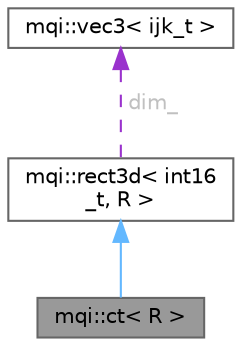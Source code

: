 digraph "mqi::ct&lt; R &gt;"
{
 // LATEX_PDF_SIZE
  bgcolor="transparent";
  edge [fontname=Helvetica,fontsize=10,labelfontname=Helvetica,labelfontsize=10];
  node [fontname=Helvetica,fontsize=10,shape=box,height=0.2,width=0.4];
  Node1 [id="Node000001",label="mqi::ct\< R \>",height=0.2,width=0.4,color="gray40", fillcolor="grey60", style="filled", fontcolor="black",tooltip="Represents a 3D CT image, loading and managing data from DICOM files."];
  Node2 -> Node1 [id="edge1_Node000001_Node000002",dir="back",color="steelblue1",style="solid",tooltip=" "];
  Node2 [id="Node000002",label="mqi::rect3d\< int16\l_t, R \>",height=0.2,width=0.4,color="gray40", fillcolor="white", style="filled",URL="$classmqi_1_1rect3d.html",tooltip=" "];
  Node3 -> Node2 [id="edge2_Node000002_Node000003",dir="back",color="darkorchid3",style="dashed",tooltip=" ",label=<<TABLE CELLBORDER="0" BORDER="0"><TR><TD VALIGN="top" ALIGN="LEFT" CELLPADDING="1" CELLSPACING="0">dim_</TD></TR>
</TABLE>> ,fontcolor="grey" ];
  Node3 [id="Node000003",label="mqi::vec3\< ijk_t \>",height=0.2,width=0.4,color="gray40", fillcolor="white", style="filled",URL="$classmqi_1_1vec3.html",tooltip=" "];
}
